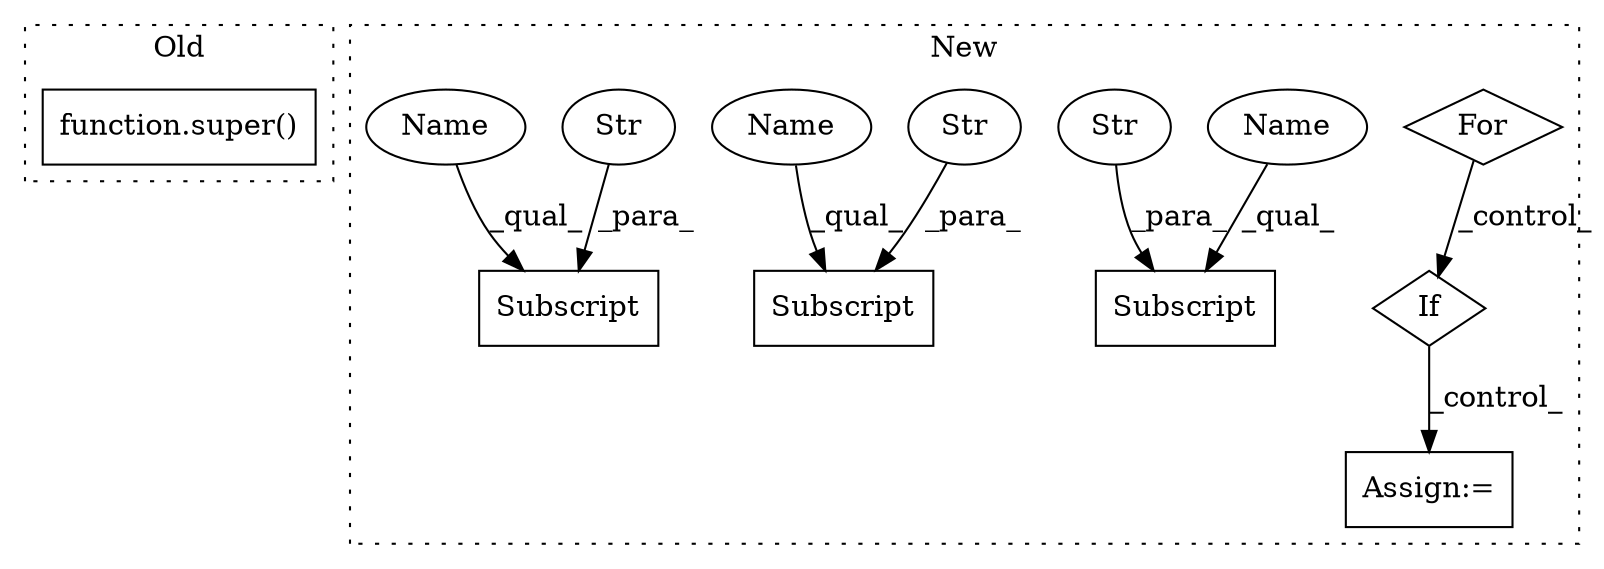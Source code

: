 digraph G {
subgraph cluster0 {
1 [label="function.super()" a="75" s="7692" l="7" shape="box"];
label = "Old";
style="dotted";
}
subgraph cluster1 {
2 [label="For" a="107" s="7163,7200" l="4,18" shape="diamond"];
3 [label="Assign:=" a="68" s="7358" l="3" shape="box"];
4 [label="If" a="96" s="7262" l="3" shape="diamond"];
5 [label="Subscript" a="63" s="7543,0" l="12,0" shape="box"];
6 [label="Str" a="66" s="7546" l="8" shape="ellipse"];
7 [label="Subscript" a="63" s="7306,0" l="12,0" shape="box"];
8 [label="Str" a="66" s="7309" l="8" shape="ellipse"];
9 [label="Subscript" a="63" s="7233,0" l="11,0" shape="box"];
10 [label="Str" a="66" s="7236" l="7" shape="ellipse"];
11 [label="Name" a="87" s="7233" l="2" shape="ellipse"];
12 [label="Name" a="87" s="7306" l="2" shape="ellipse"];
13 [label="Name" a="87" s="7543" l="2" shape="ellipse"];
label = "New";
style="dotted";
}
2 -> 4 [label="_control_"];
4 -> 3 [label="_control_"];
6 -> 5 [label="_para_"];
8 -> 7 [label="_para_"];
10 -> 9 [label="_para_"];
11 -> 9 [label="_qual_"];
12 -> 7 [label="_qual_"];
13 -> 5 [label="_qual_"];
}